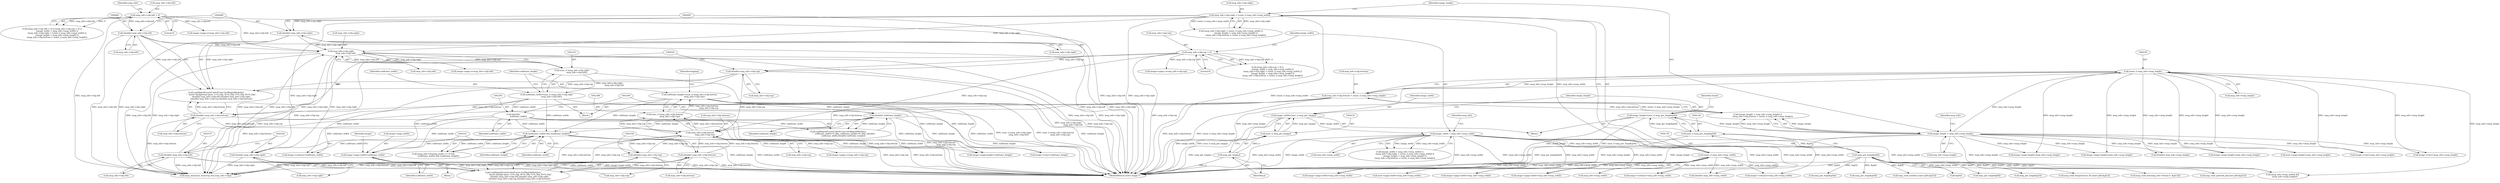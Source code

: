 digraph "0_ImageMagick_9eedb5660f1704cde8e8cd784c5c2a09dd2fd60f_0@pointer" {
"1002471" [label="(Call,image->page.width=subframe_width)"];
"1002405" [label="(Call,(subframe_width) && (subframe_height))"];
"1002350" [label="(Call,subframe_width=(size_t) (mng_info->clip.right\n               -mng_info->clip.left))"];
"1002352" [label="(Call,(size_t) (mng_info->clip.right\n               -mng_info->clip.left))"];
"1002354" [label="(Call,mng_info->clip.right\n               -mng_info->clip.left)"];
"1004171" [label="(Call,mng_info->clip.right < (ssize_t) mng_info->mng_width)"];
"1004177" [label="(Call,(ssize_t) mng_info->mng_width)"];
"1004165" [label="(Call,image_width < mng_info->mng_width)"];
"1004119" [label="(Call,image_width=(size_t) mng_get_long(p))"];
"1004121" [label="(Call,(size_t) mng_get_long(p))"];
"1004123" [label="(Call,mng_get_long(p))"];
"1004487" [label="(Call,(double) mng_info->clip.right)"];
"1002543" [label="(Call,(double) mng_info->clip.right)"];
"1004480" [label="(Call,(double) mng_info->clip.left)"];
"1004149" [label="(Call,mng_info->clip.left > 0)"];
"1002536" [label="(Call,(double) mng_info->clip.left)"];
"1002390" [label="(Call,(double)\n                subframe_width)"];
"1002365" [label="(Call,subframe_height=(size_t) (mng_info->clip.bottom\n               -mng_info->clip.top))"];
"1002367" [label="(Call,(size_t) (mng_info->clip.bottom\n               -mng_info->clip.top))"];
"1002369" [label="(Call,mng_info->clip.bottom\n               -mng_info->clip.top)"];
"1004188" [label="(Call,mng_info->clip.bottom < (ssize_t) mng_info->mng_height)"];
"1004194" [label="(Call,(ssize_t) mng_info->mng_height)"];
"1004183" [label="(Call,image_height < mng_info->mng_height)"];
"1004125" [label="(Call,image_height=(size_t) mng_get_long(&p[4]))"];
"1004127" [label="(Call,(size_t) mng_get_long(&p[4]))"];
"1004129" [label="(Call,mng_get_long(&p[4]))"];
"1002557" [label="(Call,(double) mng_info->clip.bottom)"];
"1004501" [label="(Call,(double) mng_info->clip.bottom)"];
"1004157" [label="(Call,mng_info->clip.top > 0)"];
"1004494" [label="(Call,(double) mng_info->clip.top)"];
"1002550" [label="(Call,(double) mng_info->clip.top)"];
"1002393" [label="(Call,(double) subframe_height)"];
"1002481" [label="(Identifier,image)"];
"1002355" [label="(Call,mng_info->clip.right)"];
"1004183" [label="(Call,image_height < mng_info->mng_height)"];
"1004280" [label="(Call,image->page.height=mng_info->mng_height)"];
"1002557" [label="(Call,(double) mng_info->clip.bottom)"];
"1004608" [label="(Call,image->page.height=mng_info->mng_height)"];
"1002932" [label="(Call,mng_read_pair(old_pair,(int) p[0],&p[1]))"];
"1002405" [label="(Call,(subframe_width) && (subframe_height))"];
"1004125" [label="(Call,image_height=(size_t) mng_get_long(&p[4]))"];
"1004184" [label="(Identifier,image_height)"];
"1002354" [label="(Call,mng_info->clip.right\n               -mng_info->clip.left)"];
"1004156" [label="(Call,(mng_info->clip.top > 0) ||\n                (image_width < mng_info->mng_width) ||\n                (mng_info->clip.right < (ssize_t) mng_info->mng_width) ||\n                (image_height < mng_info->mng_height) ||\n                (mng_info->clip.bottom < (ssize_t) mng_info->mng_height))"];
"1004120" [label="(Identifier,image_width)"];
"1002472" [label="(Call,image->page.width)"];
"1004150" [label="(Call,mng_info->clip.left)"];
"1004127" [label="(Call,(size_t) mng_get_long(&p[4]))"];
"1006281" [label="(Call,mng_minimum_box(crop_box,mng_info->clip))"];
"1004503" [label="(Call,mng_info->clip.bottom)"];
"1002538" [label="(Call,mng_info->clip.left)"];
"1002350" [label="(Call,subframe_width=(size_t) (mng_info->clip.right\n               -mng_info->clip.left))"];
"1004155" [label="(Literal,0)"];
"1002382" [label="(Identifier,logging)"];
"1003760" [label="(Call,mng_get_long(&p[4]))"];
"1004126" [label="(Identifier,image_height)"];
"1002393" [label="(Call,(double) subframe_height)"];
"1004257" [label="(Call,image->columns=mng_info->mng_width)"];
"1002019" [label="(Block,)"];
"1004501" [label="(Call,(double) mng_info->clip.bottom)"];
"1004121" [label="(Call,(size_t) mng_get_long(p))"];
"1004599" [label="(Call,image->page.width=mng_info->mng_width)"];
"1007374" [label="(MethodReturn,static Image *)"];
"1004157" [label="(Call,mng_info->clip.top > 0)"];
"1004124" [label="(Identifier,p)"];
"1002408" [label="(Block,)"];
"1004434" [label="(Call,image->page.x=mng_info->clip.left)"];
"1004172" [label="(Call,mng_info->clip.right)"];
"1002559" [label="(Call,mng_info->clip.bottom)"];
"1004327" [label="(Call,(double) mng_info->mng_height)"];
"1004191" [label="(Identifier,mng_info)"];
"1002532" [label="(Call,LogMagickEvent(CoderEvent,GetMagickModule(),\n                    \"  Insert backgd layer, L=%.20g, R=%.20g T=%.20g, B=%.20g\",\n                    (double) mng_info->clip.left,(double) mng_info->clip.right,\n                    (double) mng_info->clip.top,(double) mng_info->clip.bottom))"];
"1002386" [label="(Call,LogMagickEvent(CoderEvent,GetMagickModule(),\n                \"   subframe_width=%.20g, subframe_height=%.20g\",(double)\n                subframe_width,(double) subframe_height))"];
"1002366" [label="(Identifier,subframe_height)"];
"1001841" [label="(Call,mng_get_long(&p[4]))"];
"1007202" [label="(Call,next->page.height=mng_info->mng_height)"];
"1002496" [label="(Call,image->page.y=mng_info->clip.top)"];
"1004496" [label="(Call,mng_info->clip.top)"];
"1002360" [label="(Call,mng_info->clip.left)"];
"1004129" [label="(Call,mng_get_long(&p[4]))"];
"1006699" [label="(Call,(mng_info->mng_width) &&\n       (mng_info->mng_height))"];
"1002663" [label="(Call,mng_read_box(box,(char) p[0],&p[1]))"];
"1002536" [label="(Call,(double) mng_info->clip.left)"];
"1004123" [label="(Call,mng_get_long(p))"];
"1004135" [label="(Identifier,chunk)"];
"1006753" [label="(Call,image->columns=mng_info->mng_width)"];
"1002543" [label="(Call,(double) mng_info->clip.right)"];
"1004445" [label="(Call,image->page.y=mng_info->clip.top)"];
"1004182" [label="(Call,(image_height < mng_info->mng_height) ||\n                (mng_info->clip.bottom < (ssize_t) mng_info->mng_height))"];
"1004494" [label="(Call,(double) mng_info->clip.top)"];
"1004177" [label="(Call,(ssize_t) mng_info->mng_width)"];
"1004487" [label="(Call,(double) mng_info->clip.right)"];
"1004130" [label="(Call,&p[4])"];
"1004164" [label="(Call,(image_width < mng_info->mng_width) ||\n                (mng_info->clip.right < (ssize_t) mng_info->mng_width) ||\n                (image_height < mng_info->mng_height) ||\n                (mng_info->clip.bottom < (ssize_t) mng_info->mng_height))"];
"1006767" [label="(Call,image->page.width=mng_info->mng_width)"];
"1002478" [label="(Call,image->page.height=subframe_height)"];
"1004188" [label="(Call,mng_info->clip.bottom < (ssize_t) mng_info->mng_height)"];
"1002392" [label="(Identifier,subframe_width)"];
"1004160" [label="(Identifier,mng_info)"];
"1004171" [label="(Call,mng_info->clip.right < (ssize_t) mng_info->mng_width)"];
"1004163" [label="(Literal,0)"];
"1007193" [label="(Call,next->page.width=mng_info->mng_width)"];
"1004165" [label="(Call,image_width < mng_info->mng_width)"];
"1004166" [label="(Identifier,image_width)"];
"1002552" [label="(Call,mng_info->clip.top)"];
"1004174" [label="(Identifier,mng_info)"];
"1006760" [label="(Call,image->rows=mng_info->mng_height)"];
"1001050" [label="(Call,mng_get_long(&p[6]))"];
"1004158" [label="(Call,mng_info->clip.top)"];
"1002406" [label="(Identifier,subframe_width)"];
"1004170" [label="(Call,(mng_info->clip.right < (ssize_t) mng_info->mng_width) ||\n                (image_height < mng_info->mng_height) ||\n                (mng_info->clip.bottom < (ssize_t) mng_info->mng_height))"];
"1002399" [label="(Call,(mng_info->framing_mode == 4) &&\n                (subframe_width) && (subframe_height))"];
"1002550" [label="(Call,(double) mng_info->clip.top)"];
"1004264" [label="(Call,image->rows=mng_info->mng_height)"];
"1002375" [label="(Call,mng_info->clip.top)"];
"1002352" [label="(Call,(size_t) (mng_info->clip.right\n               -mng_info->clip.left))"];
"1001041" [label="(Call,mng_get_long(&p[2]))"];
"1004148" [label="(Call,(mng_info->clip.left > 0) || (mng_info->clip.top > 0) ||\n                (image_width < mng_info->mng_width) ||\n                (mng_info->clip.right < (ssize_t) mng_info->mng_width) ||\n                (image_height < mng_info->mng_height) ||\n                (mng_info->clip.bottom < (ssize_t) mng_info->mng_height))"];
"1004149" [label="(Call,mng_info->clip.left > 0)"];
"1002367" [label="(Call,(size_t) (mng_info->clip.bottom\n               -mng_info->clip.top))"];
"1002282" [label="(Call,mng_read_box(previous_fb,(char) p[0],&p[1]))"];
"1004271" [label="(Call,image->page.width=mng_info->mng_width)"];
"1002369" [label="(Call,mng_info->clip.bottom\n               -mng_info->clip.top)"];
"1004179" [label="(Call,mng_info->mng_width)"];
"1002485" [label="(Call,image->page.x=mng_info->clip.left)"];
"1004196" [label="(Call,mng_info->mng_height)"];
"1002370" [label="(Call,mng_info->clip.bottom)"];
"1004322" [label="(Call,(double) mng_info->mng_width)"];
"1004194" [label="(Call,(ssize_t) mng_info->mng_height)"];
"1002545" [label="(Call,mng_info->clip.right)"];
"1002466" [label="(Call,image->rows=subframe_height)"];
"1002461" [label="(Call,image->columns=subframe_width)"];
"1000424" [label="(Block,)"];
"1004476" [label="(Call,LogMagickEvent(CoderEvent,GetMagickModule(),\n                \"  Insert background layer, L=%.20g, R=%.20g T=%.20g, B=%.20g\",\n                (double) mng_info->clip.left,(double) mng_info->clip.right,\n                (double) mng_info->clip.top,(double) mng_info->clip.bottom))"];
"1004189" [label="(Call,mng_info->clip.bottom)"];
"1002395" [label="(Identifier,subframe_height)"];
"1002477" [label="(Identifier,subframe_width)"];
"1004480" [label="(Call,(double) mng_info->clip.left)"];
"1004185" [label="(Call,mng_info->mng_height)"];
"1004167" [label="(Call,mng_info->mng_width)"];
"1006776" [label="(Call,image->page.height=mng_info->mng_height)"];
"1002471" [label="(Call,image->page.width=subframe_width)"];
"1002390" [label="(Call,(double)\n                subframe_width)"];
"1002407" [label="(Identifier,subframe_height)"];
"1004119" [label="(Call,image_width=(size_t) mng_get_long(p))"];
"1002351" [label="(Identifier,subframe_width)"];
"1001337" [label="(Call,mng_read_box(mng_info->frame,0, &p[12]))"];
"1004489" [label="(Call,mng_info->clip.right)"];
"1002365" [label="(Call,subframe_height=(size_t) (mng_info->clip.bottom\n               -mng_info->clip.top))"];
"1004482" [label="(Call,mng_info->clip.left)"];
"1002471" -> "1002408"  [label="AST: "];
"1002471" -> "1002477"  [label="CFG: "];
"1002472" -> "1002471"  [label="AST: "];
"1002477" -> "1002471"  [label="AST: "];
"1002481" -> "1002471"  [label="CFG: "];
"1002471" -> "1007374"  [label="DDG: subframe_width"];
"1002471" -> "1007374"  [label="DDG: image->page.width"];
"1002405" -> "1002471"  [label="DDG: subframe_width"];
"1002350" -> "1002471"  [label="DDG: subframe_width"];
"1002390" -> "1002471"  [label="DDG: subframe_width"];
"1002405" -> "1002399"  [label="AST: "];
"1002405" -> "1002406"  [label="CFG: "];
"1002405" -> "1002407"  [label="CFG: "];
"1002406" -> "1002405"  [label="AST: "];
"1002407" -> "1002405"  [label="AST: "];
"1002399" -> "1002405"  [label="CFG: "];
"1002405" -> "1007374"  [label="DDG: subframe_height"];
"1002405" -> "1007374"  [label="DDG: subframe_width"];
"1002405" -> "1002399"  [label="DDG: subframe_width"];
"1002405" -> "1002399"  [label="DDG: subframe_height"];
"1002350" -> "1002405"  [label="DDG: subframe_width"];
"1002390" -> "1002405"  [label="DDG: subframe_width"];
"1002365" -> "1002405"  [label="DDG: subframe_height"];
"1002393" -> "1002405"  [label="DDG: subframe_height"];
"1002405" -> "1002461"  [label="DDG: subframe_width"];
"1002405" -> "1002466"  [label="DDG: subframe_height"];
"1002405" -> "1002478"  [label="DDG: subframe_height"];
"1002350" -> "1002019"  [label="AST: "];
"1002350" -> "1002352"  [label="CFG: "];
"1002351" -> "1002350"  [label="AST: "];
"1002352" -> "1002350"  [label="AST: "];
"1002366" -> "1002350"  [label="CFG: "];
"1002350" -> "1007374"  [label="DDG: subframe_width"];
"1002350" -> "1007374"  [label="DDG: (size_t) (mng_info->clip.right\n               -mng_info->clip.left)"];
"1002352" -> "1002350"  [label="DDG: mng_info->clip.right\n               -mng_info->clip.left"];
"1002350" -> "1002390"  [label="DDG: subframe_width"];
"1002350" -> "1002461"  [label="DDG: subframe_width"];
"1002352" -> "1002354"  [label="CFG: "];
"1002353" -> "1002352"  [label="AST: "];
"1002354" -> "1002352"  [label="AST: "];
"1002352" -> "1007374"  [label="DDG: mng_info->clip.right\n               -mng_info->clip.left"];
"1002354" -> "1002352"  [label="DDG: mng_info->clip.right"];
"1002354" -> "1002352"  [label="DDG: mng_info->clip.left"];
"1002354" -> "1002360"  [label="CFG: "];
"1002355" -> "1002354"  [label="AST: "];
"1002360" -> "1002354"  [label="AST: "];
"1002354" -> "1007374"  [label="DDG: mng_info->clip.left"];
"1002354" -> "1007374"  [label="DDG: mng_info->clip.right"];
"1004171" -> "1002354"  [label="DDG: mng_info->clip.right"];
"1004487" -> "1002354"  [label="DDG: mng_info->clip.right"];
"1002543" -> "1002354"  [label="DDG: mng_info->clip.right"];
"1004480" -> "1002354"  [label="DDG: mng_info->clip.left"];
"1002536" -> "1002354"  [label="DDG: mng_info->clip.left"];
"1004149" -> "1002354"  [label="DDG: mng_info->clip.left"];
"1002354" -> "1002485"  [label="DDG: mng_info->clip.left"];
"1002354" -> "1002536"  [label="DDG: mng_info->clip.left"];
"1002354" -> "1002543"  [label="DDG: mng_info->clip.right"];
"1002354" -> "1006281"  [label="DDG: mng_info->clip.left"];
"1002354" -> "1006281"  [label="DDG: mng_info->clip.right"];
"1004171" -> "1004170"  [label="AST: "];
"1004171" -> "1004177"  [label="CFG: "];
"1004172" -> "1004171"  [label="AST: "];
"1004177" -> "1004171"  [label="AST: "];
"1004184" -> "1004171"  [label="CFG: "];
"1004170" -> "1004171"  [label="CFG: "];
"1004171" -> "1007374"  [label="DDG: mng_info->clip.right"];
"1004171" -> "1007374"  [label="DDG: (ssize_t) mng_info->mng_width"];
"1004171" -> "1004170"  [label="DDG: mng_info->clip.right"];
"1004171" -> "1004170"  [label="DDG: (ssize_t) mng_info->mng_width"];
"1004177" -> "1004171"  [label="DDG: mng_info->mng_width"];
"1004171" -> "1004487"  [label="DDG: mng_info->clip.right"];
"1004171" -> "1006281"  [label="DDG: mng_info->clip.right"];
"1004177" -> "1004179"  [label="CFG: "];
"1004178" -> "1004177"  [label="AST: "];
"1004179" -> "1004177"  [label="AST: "];
"1004177" -> "1007374"  [label="DDG: mng_info->mng_width"];
"1004165" -> "1004177"  [label="DDG: mng_info->mng_width"];
"1004177" -> "1004257"  [label="DDG: mng_info->mng_width"];
"1004177" -> "1004271"  [label="DDG: mng_info->mng_width"];
"1004177" -> "1004322"  [label="DDG: mng_info->mng_width"];
"1004177" -> "1004599"  [label="DDG: mng_info->mng_width"];
"1004177" -> "1006699"  [label="DDG: mng_info->mng_width"];
"1004177" -> "1006753"  [label="DDG: mng_info->mng_width"];
"1004177" -> "1006767"  [label="DDG: mng_info->mng_width"];
"1004177" -> "1007193"  [label="DDG: mng_info->mng_width"];
"1004165" -> "1004164"  [label="AST: "];
"1004165" -> "1004167"  [label="CFG: "];
"1004166" -> "1004165"  [label="AST: "];
"1004167" -> "1004165"  [label="AST: "];
"1004174" -> "1004165"  [label="CFG: "];
"1004164" -> "1004165"  [label="CFG: "];
"1004165" -> "1007374"  [label="DDG: mng_info->mng_width"];
"1004165" -> "1007374"  [label="DDG: image_width"];
"1004165" -> "1004164"  [label="DDG: image_width"];
"1004165" -> "1004164"  [label="DDG: mng_info->mng_width"];
"1004119" -> "1004165"  [label="DDG: image_width"];
"1004165" -> "1004257"  [label="DDG: mng_info->mng_width"];
"1004165" -> "1004271"  [label="DDG: mng_info->mng_width"];
"1004165" -> "1004322"  [label="DDG: mng_info->mng_width"];
"1004165" -> "1004599"  [label="DDG: mng_info->mng_width"];
"1004165" -> "1006699"  [label="DDG: mng_info->mng_width"];
"1004165" -> "1006753"  [label="DDG: mng_info->mng_width"];
"1004165" -> "1006767"  [label="DDG: mng_info->mng_width"];
"1004165" -> "1007193"  [label="DDG: mng_info->mng_width"];
"1004119" -> "1000424"  [label="AST: "];
"1004119" -> "1004121"  [label="CFG: "];
"1004120" -> "1004119"  [label="AST: "];
"1004121" -> "1004119"  [label="AST: "];
"1004126" -> "1004119"  [label="CFG: "];
"1004119" -> "1007374"  [label="DDG: image_width"];
"1004119" -> "1007374"  [label="DDG: (size_t) mng_get_long(p)"];
"1004121" -> "1004119"  [label="DDG: mng_get_long(p)"];
"1004121" -> "1004123"  [label="CFG: "];
"1004122" -> "1004121"  [label="AST: "];
"1004123" -> "1004121"  [label="AST: "];
"1004121" -> "1007374"  [label="DDG: mng_get_long(p)"];
"1004123" -> "1004121"  [label="DDG: p"];
"1004123" -> "1004124"  [label="CFG: "];
"1004124" -> "1004123"  [label="AST: "];
"1004123" -> "1007374"  [label="DDG: p"];
"1004487" -> "1004476"  [label="AST: "];
"1004487" -> "1004489"  [label="CFG: "];
"1004488" -> "1004487"  [label="AST: "];
"1004489" -> "1004487"  [label="AST: "];
"1004495" -> "1004487"  [label="CFG: "];
"1004487" -> "1007374"  [label="DDG: mng_info->clip.right"];
"1004487" -> "1004476"  [label="DDG: mng_info->clip.right"];
"1004487" -> "1006281"  [label="DDG: mng_info->clip.right"];
"1002543" -> "1002532"  [label="AST: "];
"1002543" -> "1002545"  [label="CFG: "];
"1002544" -> "1002543"  [label="AST: "];
"1002545" -> "1002543"  [label="AST: "];
"1002551" -> "1002543"  [label="CFG: "];
"1002543" -> "1007374"  [label="DDG: mng_info->clip.right"];
"1002543" -> "1002532"  [label="DDG: mng_info->clip.right"];
"1002543" -> "1006281"  [label="DDG: mng_info->clip.right"];
"1004480" -> "1004476"  [label="AST: "];
"1004480" -> "1004482"  [label="CFG: "];
"1004481" -> "1004480"  [label="AST: "];
"1004482" -> "1004480"  [label="AST: "];
"1004488" -> "1004480"  [label="CFG: "];
"1004480" -> "1007374"  [label="DDG: mng_info->clip.left"];
"1004480" -> "1004476"  [label="DDG: mng_info->clip.left"];
"1004149" -> "1004480"  [label="DDG: mng_info->clip.left"];
"1004480" -> "1006281"  [label="DDG: mng_info->clip.left"];
"1004149" -> "1004148"  [label="AST: "];
"1004149" -> "1004155"  [label="CFG: "];
"1004150" -> "1004149"  [label="AST: "];
"1004155" -> "1004149"  [label="AST: "];
"1004160" -> "1004149"  [label="CFG: "];
"1004148" -> "1004149"  [label="CFG: "];
"1004149" -> "1007374"  [label="DDG: mng_info->clip.left"];
"1004149" -> "1004148"  [label="DDG: mng_info->clip.left"];
"1004149" -> "1004148"  [label="DDG: 0"];
"1004149" -> "1004434"  [label="DDG: mng_info->clip.left"];
"1004149" -> "1006281"  [label="DDG: mng_info->clip.left"];
"1002536" -> "1002532"  [label="AST: "];
"1002536" -> "1002538"  [label="CFG: "];
"1002537" -> "1002536"  [label="AST: "];
"1002538" -> "1002536"  [label="AST: "];
"1002544" -> "1002536"  [label="CFG: "];
"1002536" -> "1007374"  [label="DDG: mng_info->clip.left"];
"1002536" -> "1002532"  [label="DDG: mng_info->clip.left"];
"1002536" -> "1006281"  [label="DDG: mng_info->clip.left"];
"1002390" -> "1002386"  [label="AST: "];
"1002390" -> "1002392"  [label="CFG: "];
"1002391" -> "1002390"  [label="AST: "];
"1002392" -> "1002390"  [label="AST: "];
"1002394" -> "1002390"  [label="CFG: "];
"1002390" -> "1007374"  [label="DDG: subframe_width"];
"1002390" -> "1002386"  [label="DDG: subframe_width"];
"1002390" -> "1002461"  [label="DDG: subframe_width"];
"1002365" -> "1002019"  [label="AST: "];
"1002365" -> "1002367"  [label="CFG: "];
"1002366" -> "1002365"  [label="AST: "];
"1002367" -> "1002365"  [label="AST: "];
"1002382" -> "1002365"  [label="CFG: "];
"1002365" -> "1007374"  [label="DDG: subframe_height"];
"1002365" -> "1007374"  [label="DDG: (size_t) (mng_info->clip.bottom\n               -mng_info->clip.top)"];
"1002367" -> "1002365"  [label="DDG: mng_info->clip.bottom\n               -mng_info->clip.top"];
"1002365" -> "1002393"  [label="DDG: subframe_height"];
"1002365" -> "1002466"  [label="DDG: subframe_height"];
"1002365" -> "1002478"  [label="DDG: subframe_height"];
"1002367" -> "1002369"  [label="CFG: "];
"1002368" -> "1002367"  [label="AST: "];
"1002369" -> "1002367"  [label="AST: "];
"1002367" -> "1007374"  [label="DDG: mng_info->clip.bottom\n               -mng_info->clip.top"];
"1002369" -> "1002367"  [label="DDG: mng_info->clip.bottom"];
"1002369" -> "1002367"  [label="DDG: mng_info->clip.top"];
"1002369" -> "1002375"  [label="CFG: "];
"1002370" -> "1002369"  [label="AST: "];
"1002375" -> "1002369"  [label="AST: "];
"1002369" -> "1007374"  [label="DDG: mng_info->clip.top"];
"1002369" -> "1007374"  [label="DDG: mng_info->clip.bottom"];
"1004188" -> "1002369"  [label="DDG: mng_info->clip.bottom"];
"1002557" -> "1002369"  [label="DDG: mng_info->clip.bottom"];
"1004501" -> "1002369"  [label="DDG: mng_info->clip.bottom"];
"1004157" -> "1002369"  [label="DDG: mng_info->clip.top"];
"1004494" -> "1002369"  [label="DDG: mng_info->clip.top"];
"1002550" -> "1002369"  [label="DDG: mng_info->clip.top"];
"1002369" -> "1002496"  [label="DDG: mng_info->clip.top"];
"1002369" -> "1002550"  [label="DDG: mng_info->clip.top"];
"1002369" -> "1002557"  [label="DDG: mng_info->clip.bottom"];
"1002369" -> "1006281"  [label="DDG: mng_info->clip.bottom"];
"1002369" -> "1006281"  [label="DDG: mng_info->clip.top"];
"1004188" -> "1004182"  [label="AST: "];
"1004188" -> "1004194"  [label="CFG: "];
"1004189" -> "1004188"  [label="AST: "];
"1004194" -> "1004188"  [label="AST: "];
"1004182" -> "1004188"  [label="CFG: "];
"1004188" -> "1007374"  [label="DDG: mng_info->clip.bottom"];
"1004188" -> "1007374"  [label="DDG: (ssize_t) mng_info->mng_height"];
"1004188" -> "1004182"  [label="DDG: mng_info->clip.bottom"];
"1004188" -> "1004182"  [label="DDG: (ssize_t) mng_info->mng_height"];
"1004194" -> "1004188"  [label="DDG: mng_info->mng_height"];
"1004188" -> "1004501"  [label="DDG: mng_info->clip.bottom"];
"1004188" -> "1006281"  [label="DDG: mng_info->clip.bottom"];
"1004194" -> "1004196"  [label="CFG: "];
"1004195" -> "1004194"  [label="AST: "];
"1004196" -> "1004194"  [label="AST: "];
"1004194" -> "1007374"  [label="DDG: mng_info->mng_height"];
"1004183" -> "1004194"  [label="DDG: mng_info->mng_height"];
"1004194" -> "1004264"  [label="DDG: mng_info->mng_height"];
"1004194" -> "1004280"  [label="DDG: mng_info->mng_height"];
"1004194" -> "1004327"  [label="DDG: mng_info->mng_height"];
"1004194" -> "1004608"  [label="DDG: mng_info->mng_height"];
"1004194" -> "1006699"  [label="DDG: mng_info->mng_height"];
"1004194" -> "1006760"  [label="DDG: mng_info->mng_height"];
"1004194" -> "1006776"  [label="DDG: mng_info->mng_height"];
"1004194" -> "1007202"  [label="DDG: mng_info->mng_height"];
"1004183" -> "1004182"  [label="AST: "];
"1004183" -> "1004185"  [label="CFG: "];
"1004184" -> "1004183"  [label="AST: "];
"1004185" -> "1004183"  [label="AST: "];
"1004191" -> "1004183"  [label="CFG: "];
"1004182" -> "1004183"  [label="CFG: "];
"1004183" -> "1007374"  [label="DDG: mng_info->mng_height"];
"1004183" -> "1007374"  [label="DDG: image_height"];
"1004183" -> "1004182"  [label="DDG: image_height"];
"1004183" -> "1004182"  [label="DDG: mng_info->mng_height"];
"1004125" -> "1004183"  [label="DDG: image_height"];
"1004183" -> "1004264"  [label="DDG: mng_info->mng_height"];
"1004183" -> "1004280"  [label="DDG: mng_info->mng_height"];
"1004183" -> "1004327"  [label="DDG: mng_info->mng_height"];
"1004183" -> "1004608"  [label="DDG: mng_info->mng_height"];
"1004183" -> "1006699"  [label="DDG: mng_info->mng_height"];
"1004183" -> "1006760"  [label="DDG: mng_info->mng_height"];
"1004183" -> "1006776"  [label="DDG: mng_info->mng_height"];
"1004183" -> "1007202"  [label="DDG: mng_info->mng_height"];
"1004125" -> "1000424"  [label="AST: "];
"1004125" -> "1004127"  [label="CFG: "];
"1004126" -> "1004125"  [label="AST: "];
"1004127" -> "1004125"  [label="AST: "];
"1004135" -> "1004125"  [label="CFG: "];
"1004125" -> "1007374"  [label="DDG: image_height"];
"1004125" -> "1007374"  [label="DDG: (size_t) mng_get_long(&p[4])"];
"1004127" -> "1004125"  [label="DDG: mng_get_long(&p[4])"];
"1004127" -> "1004129"  [label="CFG: "];
"1004128" -> "1004127"  [label="AST: "];
"1004129" -> "1004127"  [label="AST: "];
"1004127" -> "1007374"  [label="DDG: mng_get_long(&p[4])"];
"1004129" -> "1004127"  [label="DDG: &p[4]"];
"1004129" -> "1004130"  [label="CFG: "];
"1004130" -> "1004129"  [label="AST: "];
"1004129" -> "1007374"  [label="DDG: &p[4]"];
"1004129" -> "1001041"  [label="DDG: &p[4]"];
"1004129" -> "1001050"  [label="DDG: &p[4]"];
"1004129" -> "1001337"  [label="DDG: &p[4]"];
"1004129" -> "1001841"  [label="DDG: &p[4]"];
"1004129" -> "1002282"  [label="DDG: &p[4]"];
"1004129" -> "1002663"  [label="DDG: &p[4]"];
"1004129" -> "1002932"  [label="DDG: &p[4]"];
"1004129" -> "1003760"  [label="DDG: &p[4]"];
"1002557" -> "1002532"  [label="AST: "];
"1002557" -> "1002559"  [label="CFG: "];
"1002558" -> "1002557"  [label="AST: "];
"1002559" -> "1002557"  [label="AST: "];
"1002532" -> "1002557"  [label="CFG: "];
"1002557" -> "1007374"  [label="DDG: mng_info->clip.bottom"];
"1002557" -> "1002532"  [label="DDG: mng_info->clip.bottom"];
"1002557" -> "1006281"  [label="DDG: mng_info->clip.bottom"];
"1004501" -> "1004476"  [label="AST: "];
"1004501" -> "1004503"  [label="CFG: "];
"1004502" -> "1004501"  [label="AST: "];
"1004503" -> "1004501"  [label="AST: "];
"1004476" -> "1004501"  [label="CFG: "];
"1004501" -> "1007374"  [label="DDG: mng_info->clip.bottom"];
"1004501" -> "1004476"  [label="DDG: mng_info->clip.bottom"];
"1004501" -> "1006281"  [label="DDG: mng_info->clip.bottom"];
"1004157" -> "1004156"  [label="AST: "];
"1004157" -> "1004163"  [label="CFG: "];
"1004158" -> "1004157"  [label="AST: "];
"1004163" -> "1004157"  [label="AST: "];
"1004166" -> "1004157"  [label="CFG: "];
"1004156" -> "1004157"  [label="CFG: "];
"1004157" -> "1007374"  [label="DDG: mng_info->clip.top"];
"1004157" -> "1004156"  [label="DDG: mng_info->clip.top"];
"1004157" -> "1004156"  [label="DDG: 0"];
"1004157" -> "1004445"  [label="DDG: mng_info->clip.top"];
"1004157" -> "1004494"  [label="DDG: mng_info->clip.top"];
"1004157" -> "1006281"  [label="DDG: mng_info->clip.top"];
"1004494" -> "1004476"  [label="AST: "];
"1004494" -> "1004496"  [label="CFG: "];
"1004495" -> "1004494"  [label="AST: "];
"1004496" -> "1004494"  [label="AST: "];
"1004502" -> "1004494"  [label="CFG: "];
"1004494" -> "1007374"  [label="DDG: mng_info->clip.top"];
"1004494" -> "1004476"  [label="DDG: mng_info->clip.top"];
"1004494" -> "1006281"  [label="DDG: mng_info->clip.top"];
"1002550" -> "1002532"  [label="AST: "];
"1002550" -> "1002552"  [label="CFG: "];
"1002551" -> "1002550"  [label="AST: "];
"1002552" -> "1002550"  [label="AST: "];
"1002558" -> "1002550"  [label="CFG: "];
"1002550" -> "1007374"  [label="DDG: mng_info->clip.top"];
"1002550" -> "1002532"  [label="DDG: mng_info->clip.top"];
"1002550" -> "1006281"  [label="DDG: mng_info->clip.top"];
"1002393" -> "1002386"  [label="AST: "];
"1002393" -> "1002395"  [label="CFG: "];
"1002394" -> "1002393"  [label="AST: "];
"1002395" -> "1002393"  [label="AST: "];
"1002386" -> "1002393"  [label="CFG: "];
"1002393" -> "1007374"  [label="DDG: subframe_height"];
"1002393" -> "1002386"  [label="DDG: subframe_height"];
"1002393" -> "1002466"  [label="DDG: subframe_height"];
"1002393" -> "1002478"  [label="DDG: subframe_height"];
}
